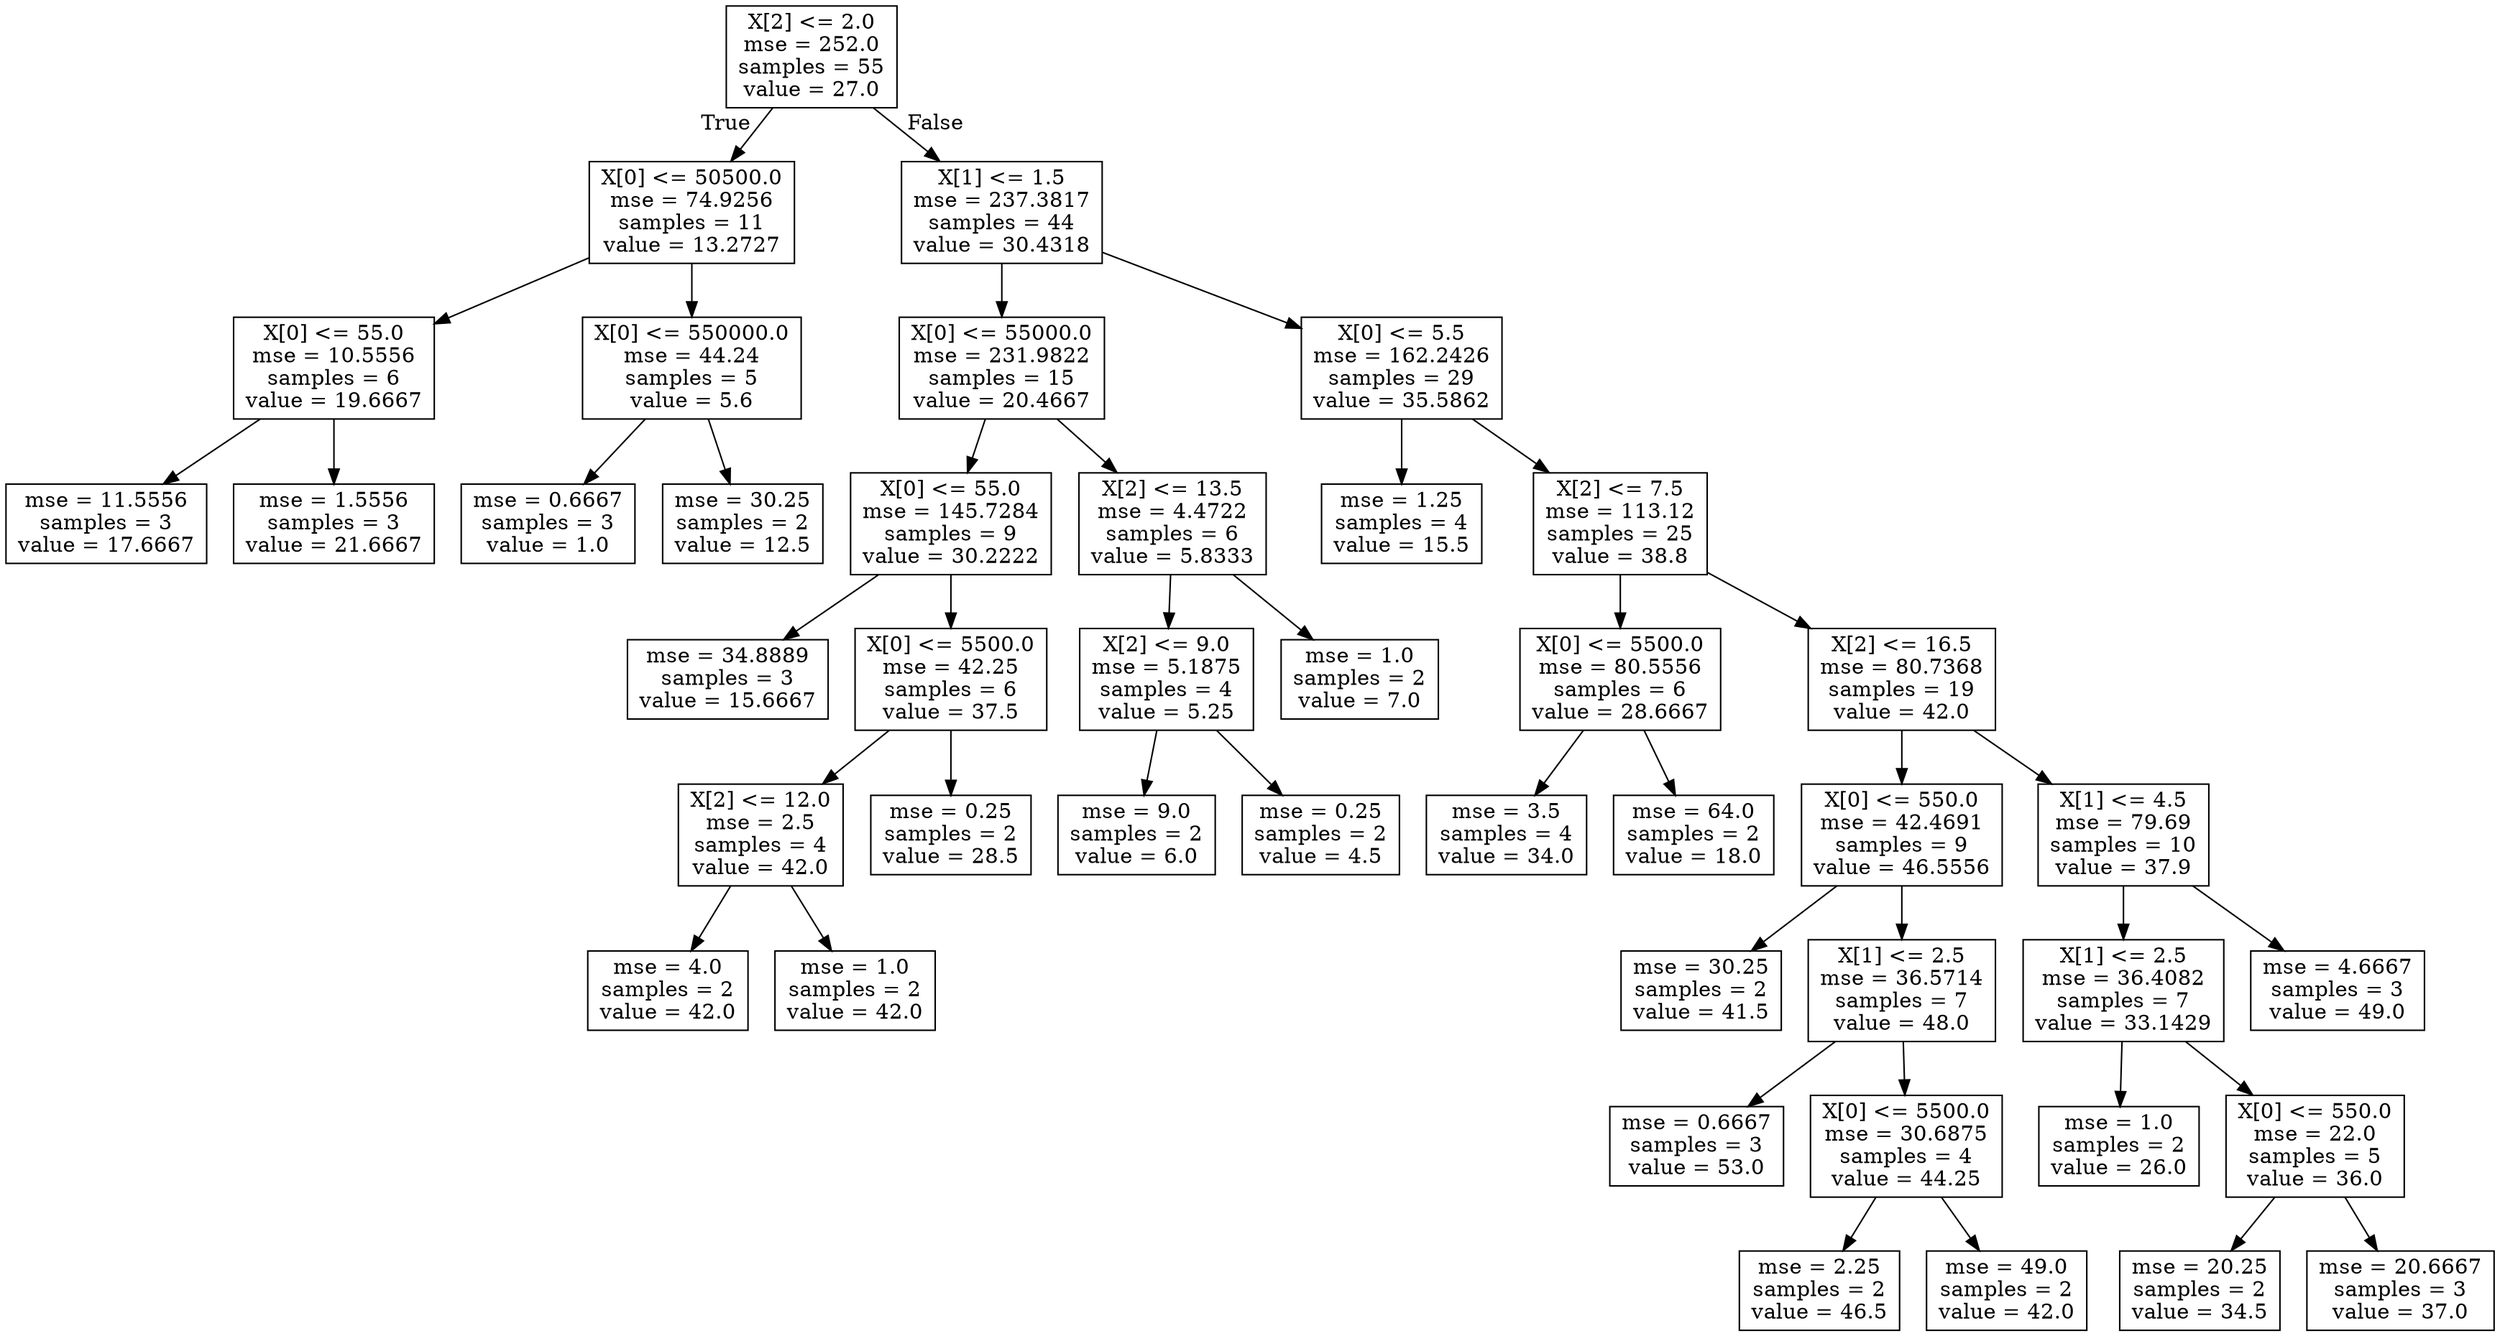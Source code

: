 digraph Tree {
node [shape=box] ;
0 [label="X[2] <= 2.0\nmse = 252.0\nsamples = 55\nvalue = 27.0"] ;
1 [label="X[0] <= 50500.0\nmse = 74.9256\nsamples = 11\nvalue = 13.2727"] ;
0 -> 1 [labeldistance=2.5, labelangle=45, headlabel="True"] ;
2 [label="X[0] <= 55.0\nmse = 10.5556\nsamples = 6\nvalue = 19.6667"] ;
1 -> 2 ;
3 [label="mse = 11.5556\nsamples = 3\nvalue = 17.6667"] ;
2 -> 3 ;
4 [label="mse = 1.5556\nsamples = 3\nvalue = 21.6667"] ;
2 -> 4 ;
5 [label="X[0] <= 550000.0\nmse = 44.24\nsamples = 5\nvalue = 5.6"] ;
1 -> 5 ;
6 [label="mse = 0.6667\nsamples = 3\nvalue = 1.0"] ;
5 -> 6 ;
7 [label="mse = 30.25\nsamples = 2\nvalue = 12.5"] ;
5 -> 7 ;
8 [label="X[1] <= 1.5\nmse = 237.3817\nsamples = 44\nvalue = 30.4318"] ;
0 -> 8 [labeldistance=2.5, labelangle=-45, headlabel="False"] ;
9 [label="X[0] <= 55000.0\nmse = 231.9822\nsamples = 15\nvalue = 20.4667"] ;
8 -> 9 ;
10 [label="X[0] <= 55.0\nmse = 145.7284\nsamples = 9\nvalue = 30.2222"] ;
9 -> 10 ;
11 [label="mse = 34.8889\nsamples = 3\nvalue = 15.6667"] ;
10 -> 11 ;
12 [label="X[0] <= 5500.0\nmse = 42.25\nsamples = 6\nvalue = 37.5"] ;
10 -> 12 ;
13 [label="X[2] <= 12.0\nmse = 2.5\nsamples = 4\nvalue = 42.0"] ;
12 -> 13 ;
14 [label="mse = 4.0\nsamples = 2\nvalue = 42.0"] ;
13 -> 14 ;
15 [label="mse = 1.0\nsamples = 2\nvalue = 42.0"] ;
13 -> 15 ;
16 [label="mse = 0.25\nsamples = 2\nvalue = 28.5"] ;
12 -> 16 ;
17 [label="X[2] <= 13.5\nmse = 4.4722\nsamples = 6\nvalue = 5.8333"] ;
9 -> 17 ;
18 [label="X[2] <= 9.0\nmse = 5.1875\nsamples = 4\nvalue = 5.25"] ;
17 -> 18 ;
19 [label="mse = 9.0\nsamples = 2\nvalue = 6.0"] ;
18 -> 19 ;
20 [label="mse = 0.25\nsamples = 2\nvalue = 4.5"] ;
18 -> 20 ;
21 [label="mse = 1.0\nsamples = 2\nvalue = 7.0"] ;
17 -> 21 ;
22 [label="X[0] <= 5.5\nmse = 162.2426\nsamples = 29\nvalue = 35.5862"] ;
8 -> 22 ;
23 [label="mse = 1.25\nsamples = 4\nvalue = 15.5"] ;
22 -> 23 ;
24 [label="X[2] <= 7.5\nmse = 113.12\nsamples = 25\nvalue = 38.8"] ;
22 -> 24 ;
25 [label="X[0] <= 5500.0\nmse = 80.5556\nsamples = 6\nvalue = 28.6667"] ;
24 -> 25 ;
26 [label="mse = 3.5\nsamples = 4\nvalue = 34.0"] ;
25 -> 26 ;
27 [label="mse = 64.0\nsamples = 2\nvalue = 18.0"] ;
25 -> 27 ;
28 [label="X[2] <= 16.5\nmse = 80.7368\nsamples = 19\nvalue = 42.0"] ;
24 -> 28 ;
29 [label="X[0] <= 550.0\nmse = 42.4691\nsamples = 9\nvalue = 46.5556"] ;
28 -> 29 ;
30 [label="mse = 30.25\nsamples = 2\nvalue = 41.5"] ;
29 -> 30 ;
31 [label="X[1] <= 2.5\nmse = 36.5714\nsamples = 7\nvalue = 48.0"] ;
29 -> 31 ;
32 [label="mse = 0.6667\nsamples = 3\nvalue = 53.0"] ;
31 -> 32 ;
33 [label="X[0] <= 5500.0\nmse = 30.6875\nsamples = 4\nvalue = 44.25"] ;
31 -> 33 ;
34 [label="mse = 2.25\nsamples = 2\nvalue = 46.5"] ;
33 -> 34 ;
35 [label="mse = 49.0\nsamples = 2\nvalue = 42.0"] ;
33 -> 35 ;
36 [label="X[1] <= 4.5\nmse = 79.69\nsamples = 10\nvalue = 37.9"] ;
28 -> 36 ;
37 [label="X[1] <= 2.5\nmse = 36.4082\nsamples = 7\nvalue = 33.1429"] ;
36 -> 37 ;
38 [label="mse = 1.0\nsamples = 2\nvalue = 26.0"] ;
37 -> 38 ;
39 [label="X[0] <= 550.0\nmse = 22.0\nsamples = 5\nvalue = 36.0"] ;
37 -> 39 ;
40 [label="mse = 20.25\nsamples = 2\nvalue = 34.5"] ;
39 -> 40 ;
41 [label="mse = 20.6667\nsamples = 3\nvalue = 37.0"] ;
39 -> 41 ;
42 [label="mse = 4.6667\nsamples = 3\nvalue = 49.0"] ;
36 -> 42 ;
}